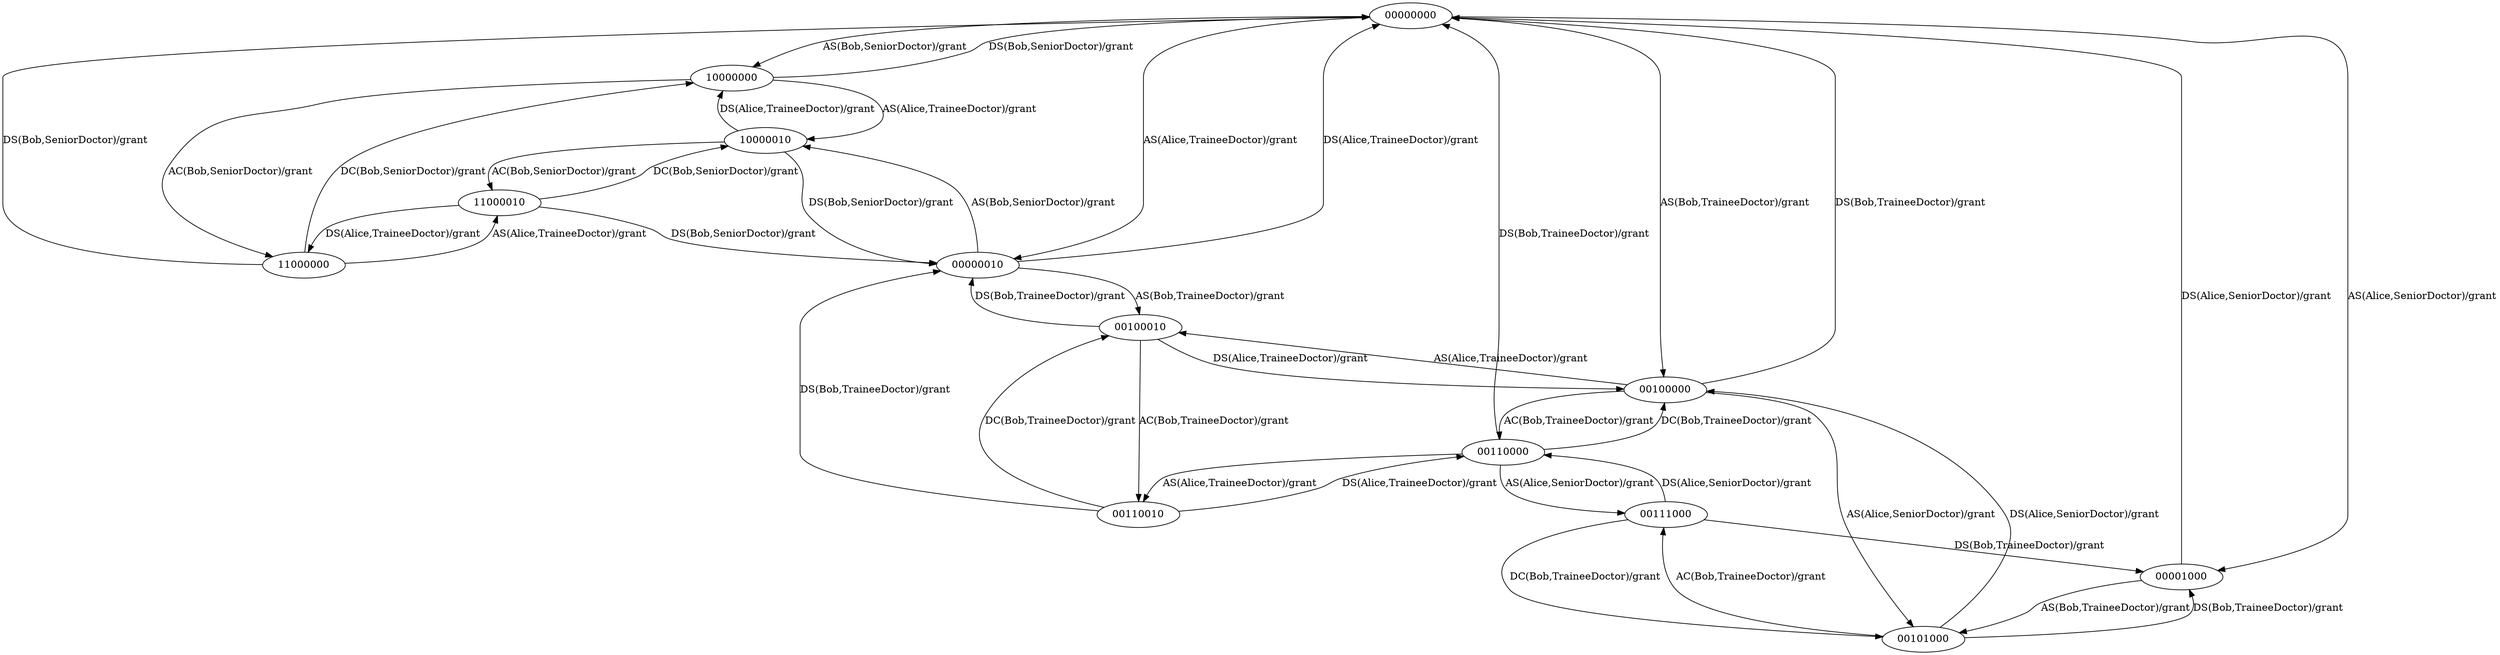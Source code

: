 digraph rbac2Fsm {
  00000000 -> 10000000 [ label ="AS(Bob,SeniorDoctor)/grant"];
  00000000 -> 00001000 [ label ="AS(Alice,SeniorDoctor)/grant"];
  00000000 -> 00100000 [ label ="AS(Bob,TraineeDoctor)/grant"];
  00000000 -> 00000010 [ label ="AS(Alice,TraineeDoctor)/grant"];
  10000000 -> 00000000 [ label ="DS(Bob,SeniorDoctor)/grant"];
  10000000 -> 11000000 [ label ="AC(Bob,SeniorDoctor)/grant"];
  00000010 -> 10000010 [ label ="AS(Bob,SeniorDoctor)/grant"];
  00001000 -> 00000000 [ label ="DS(Alice,SeniorDoctor)/grant"];
  00100000 -> 00101000 [ label ="AS(Alice,SeniorDoctor)/grant"];
  10000000 -> 10000010 [ label ="AS(Alice,TraineeDoctor)/grant"];
  00001000 -> 00101000 [ label ="AS(Bob,TraineeDoctor)/grant"];
  00000010 -> 00100010 [ label ="AS(Bob,TraineeDoctor)/grant"];
  00100000 -> 00000000 [ label ="DS(Bob,TraineeDoctor)/grant"];
  00100000 -> 00110000 [ label ="AC(Bob,TraineeDoctor)/grant"];
  00100000 -> 00100010 [ label ="AS(Alice,TraineeDoctor)/grant"];
  00000010 -> 00000000 [ label ="DS(Alice,TraineeDoctor)/grant"];
  10000010 -> 00000010 [ label ="DS(Bob,SeniorDoctor)/grant"];
  11000000 -> 00000000 [ label ="DS(Bob,SeniorDoctor)/grant"];
  10000010 -> 11000010 [ label ="AC(Bob,SeniorDoctor)/grant"];
  11000000 -> 10000000 [ label ="DC(Bob,SeniorDoctor)/grant"];
  00101000 -> 00100000 [ label ="DS(Alice,SeniorDoctor)/grant"];
  10000010 -> 10000000 [ label ="DS(Alice,TraineeDoctor)/grant"];
  00101000 -> 00001000 [ label ="DS(Bob,TraineeDoctor)/grant"];
  00101000 -> 00111000 [ label ="AC(Bob,TraineeDoctor)/grant"];
  00110000 -> 00111000 [ label ="AS(Alice,SeniorDoctor)/grant"];
  00110000 -> 00000000 [ label ="DS(Bob,TraineeDoctor)/grant"];
  00110000 -> 00100000 [ label ="DC(Bob,TraineeDoctor)/grant"];
  00110000 -> 00110010 [ label ="AS(Alice,TraineeDoctor)/grant"];
  00100010 -> 00000010 [ label ="DS(Bob,TraineeDoctor)/grant"];
  00100010 -> 00110010 [ label ="AC(Bob,TraineeDoctor)/grant"];
  11000000 -> 11000010 [ label ="AS(Alice,TraineeDoctor)/grant"];
  00100010 -> 00100000 [ label ="DS(Alice,TraineeDoctor)/grant"];
  11000010 -> 00000010 [ label ="DS(Bob,SeniorDoctor)/grant"];
  00111000 -> 00110000 [ label ="DS(Alice,SeniorDoctor)/grant"];
  11000010 -> 10000010 [ label ="DC(Bob,SeniorDoctor)/grant"];
  00111000 -> 00001000 [ label ="DS(Bob,TraineeDoctor)/grant"];
  00111000 -> 00101000 [ label ="DC(Bob,TraineeDoctor)/grant"];
  00110010 -> 00000010 [ label ="DS(Bob,TraineeDoctor)/grant"];
  00110010 -> 00100010 [ label ="DC(Bob,TraineeDoctor)/grant"];
  00110010 -> 00110000 [ label ="DS(Alice,TraineeDoctor)/grant"];
  11000010 -> 11000000 [ label ="DS(Alice,TraineeDoctor)/grant"];
}
